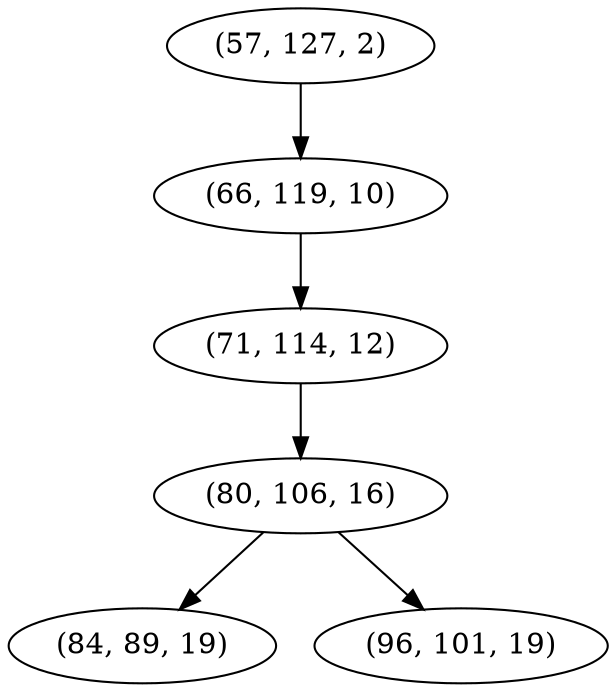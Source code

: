 digraph tree {
    "(57, 127, 2)";
    "(66, 119, 10)";
    "(71, 114, 12)";
    "(80, 106, 16)";
    "(84, 89, 19)";
    "(96, 101, 19)";
    "(57, 127, 2)" -> "(66, 119, 10)";
    "(66, 119, 10)" -> "(71, 114, 12)";
    "(71, 114, 12)" -> "(80, 106, 16)";
    "(80, 106, 16)" -> "(84, 89, 19)";
    "(80, 106, 16)" -> "(96, 101, 19)";
}

